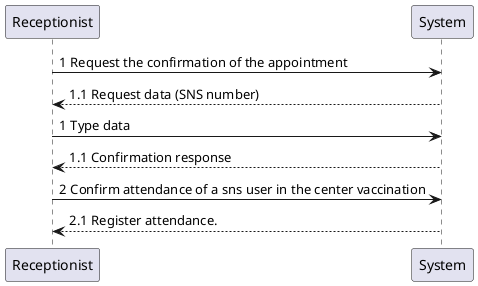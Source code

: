 @startuml
'https://plantuml.com/sequence-diagram



Receptionist -> System: 1 Request the confirmation of the appointment
Receptionist <-- System: 1.1 Request data (SNS number)
Receptionist -> System: 1 Type data
Receptionist <-- System: 1.1 Confirmation response
Receptionist -> System: 2 Confirm attendance of a sns user in the center vaccination
Receptionist <-- System: 2.1 Register attendance.

@enduml